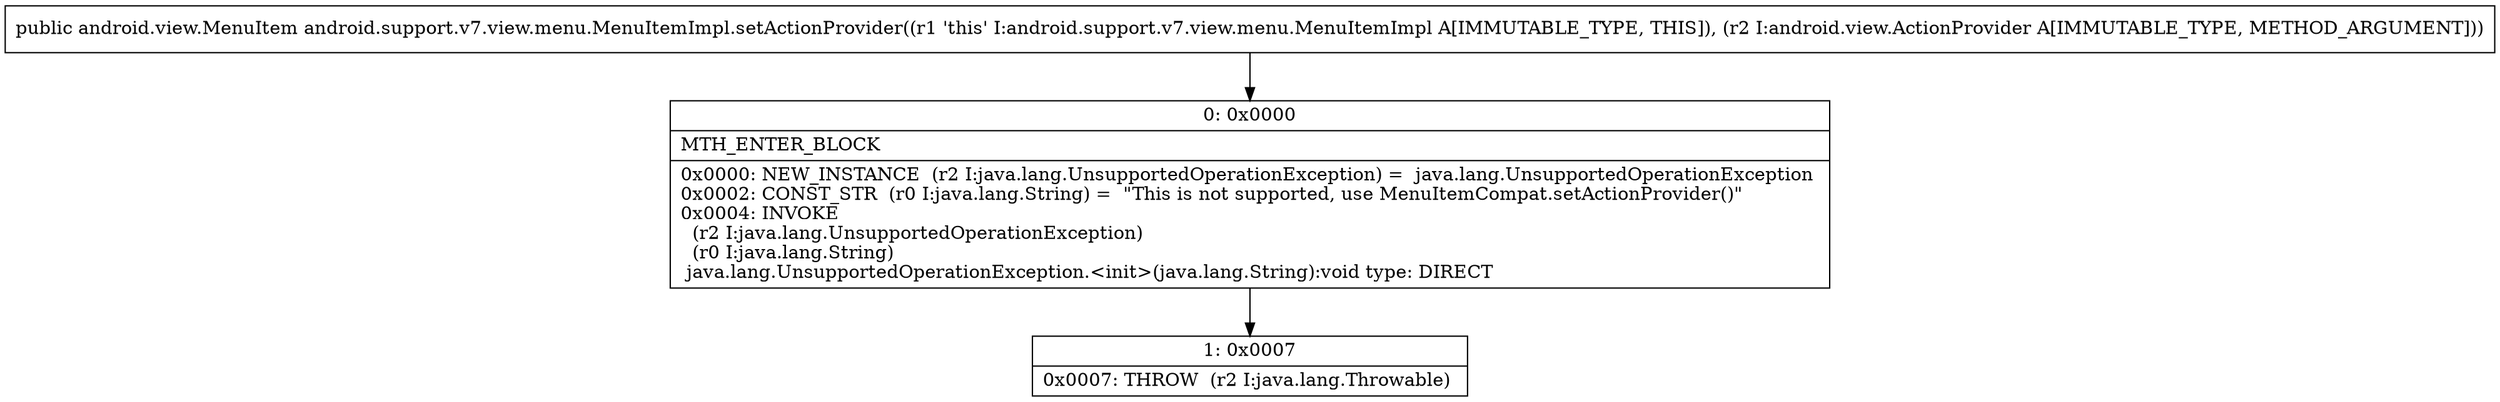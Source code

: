 digraph "CFG forandroid.support.v7.view.menu.MenuItemImpl.setActionProvider(Landroid\/view\/ActionProvider;)Landroid\/view\/MenuItem;" {
Node_0 [shape=record,label="{0\:\ 0x0000|MTH_ENTER_BLOCK\l|0x0000: NEW_INSTANCE  (r2 I:java.lang.UnsupportedOperationException) =  java.lang.UnsupportedOperationException \l0x0002: CONST_STR  (r0 I:java.lang.String) =  \"This is not supported, use MenuItemCompat.setActionProvider()\" \l0x0004: INVOKE  \l  (r2 I:java.lang.UnsupportedOperationException)\l  (r0 I:java.lang.String)\l java.lang.UnsupportedOperationException.\<init\>(java.lang.String):void type: DIRECT \l}"];
Node_1 [shape=record,label="{1\:\ 0x0007|0x0007: THROW  (r2 I:java.lang.Throwable) \l}"];
MethodNode[shape=record,label="{public android.view.MenuItem android.support.v7.view.menu.MenuItemImpl.setActionProvider((r1 'this' I:android.support.v7.view.menu.MenuItemImpl A[IMMUTABLE_TYPE, THIS]), (r2 I:android.view.ActionProvider A[IMMUTABLE_TYPE, METHOD_ARGUMENT])) }"];
MethodNode -> Node_0;
Node_0 -> Node_1;
}

